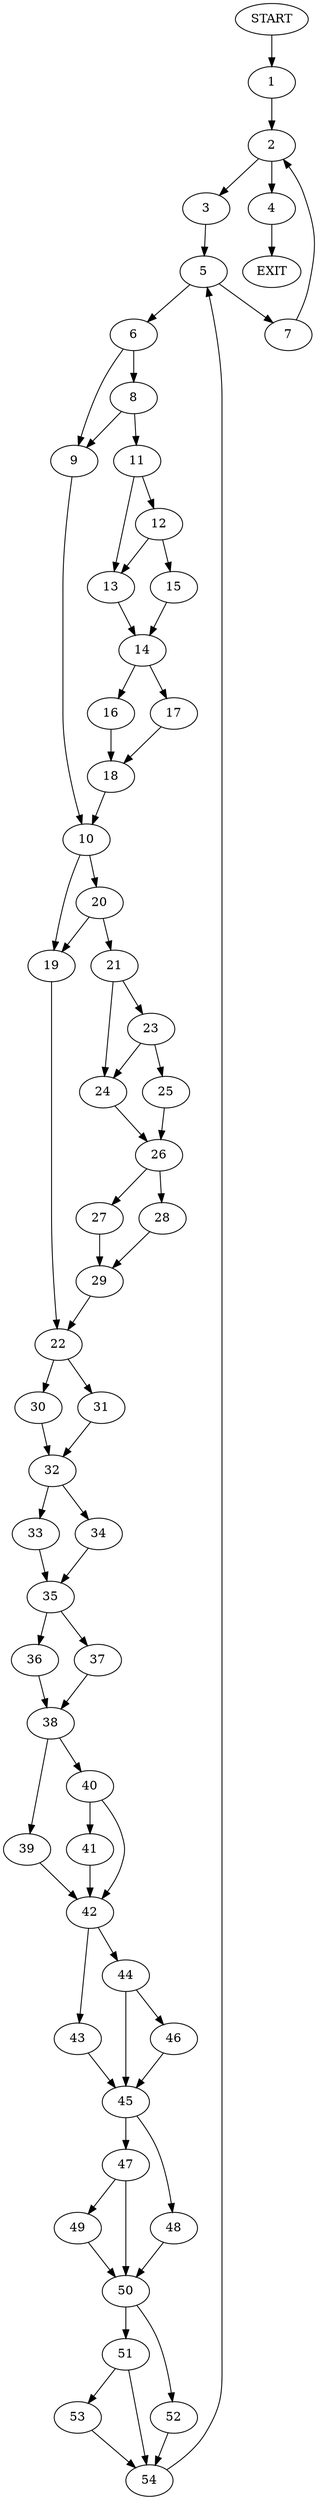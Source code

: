digraph {
0 [label="START"]
55 [label="EXIT"]
0 -> 1
1 -> 2
2 -> 3
2 -> 4
4 -> 55
3 -> 5
5 -> 6
5 -> 7
7 -> 2
6 -> 8
6 -> 9
9 -> 10
8 -> 11
8 -> 9
11 -> 12
11 -> 13
13 -> 14
12 -> 13
12 -> 15
15 -> 14
14 -> 16
14 -> 17
16 -> 18
17 -> 18
18 -> 10
10 -> 19
10 -> 20
20 -> 21
20 -> 19
19 -> 22
21 -> 23
21 -> 24
23 -> 25
23 -> 24
24 -> 26
25 -> 26
26 -> 27
26 -> 28
27 -> 29
28 -> 29
29 -> 22
22 -> 30
22 -> 31
31 -> 32
30 -> 32
32 -> 33
32 -> 34
34 -> 35
33 -> 35
35 -> 36
35 -> 37
36 -> 38
37 -> 38
38 -> 39
38 -> 40
40 -> 41
40 -> 42
39 -> 42
42 -> 43
42 -> 44
41 -> 42
43 -> 45
44 -> 45
44 -> 46
45 -> 47
45 -> 48
46 -> 45
47 -> 49
47 -> 50
48 -> 50
50 -> 51
50 -> 52
49 -> 50
51 -> 53
51 -> 54
52 -> 54
54 -> 5
53 -> 54
}
